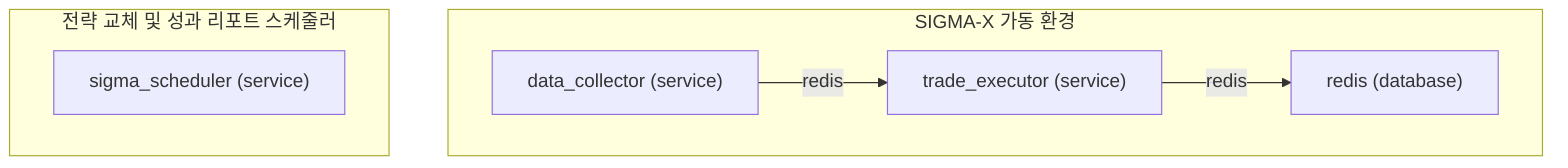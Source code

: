 flowchart TD
subgraph main ["SIGMA-X 가동 환경"]
    data_collector["data_collector (service)"]
    trade_executor["trade_executor (service)"]
    redis["redis (database)"]
end
    data_collector -->|redis| trade_executor
    trade_executor -->|redis| redis
subgraph scheduler ["전략 교체 및 성과 리포트 스케줄러"]
    sigma_scheduler["sigma_scheduler (service)"]
end